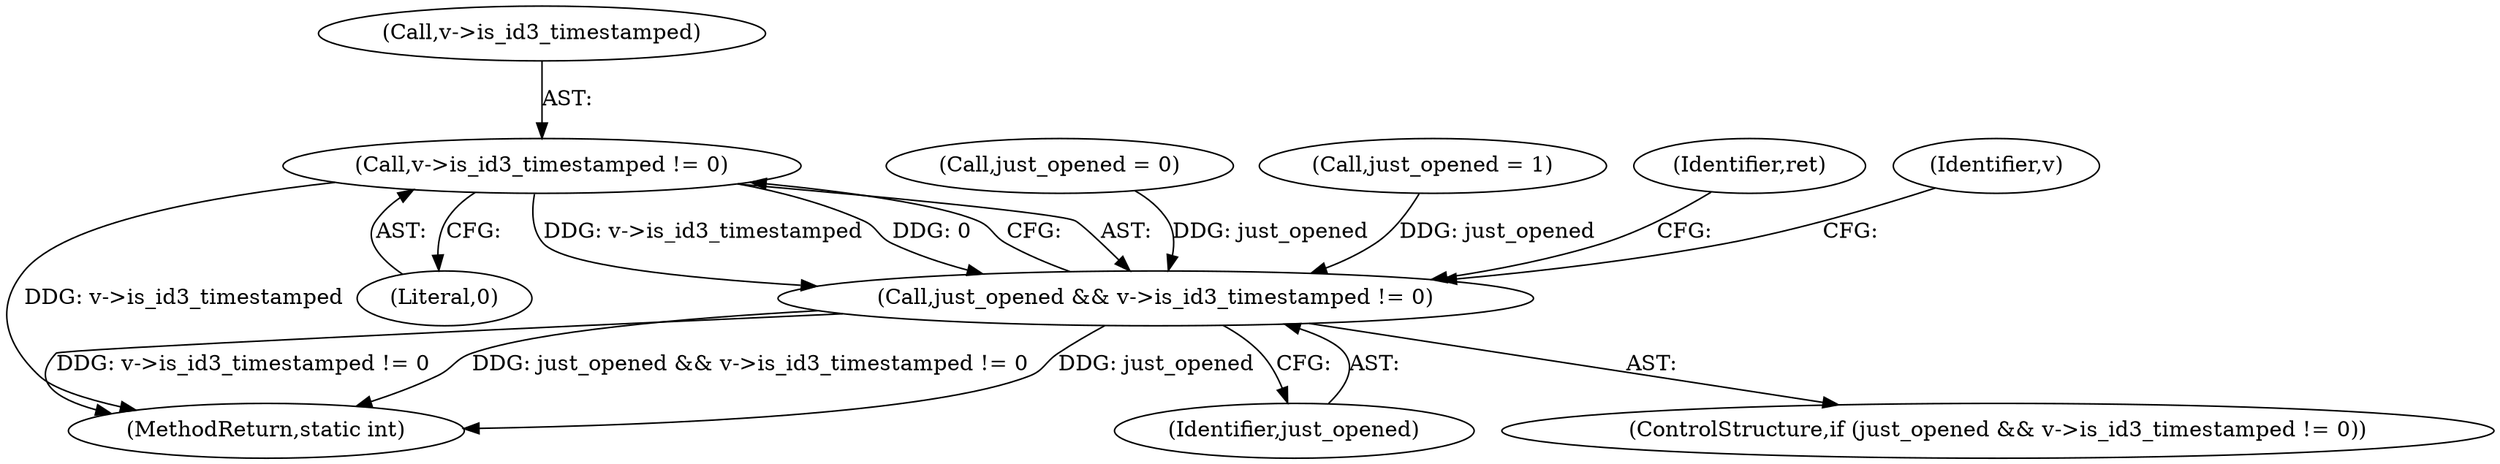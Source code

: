 digraph "0_FFmpeg_7ec414892ddcad88313848494b6fc5f437c9ca4a@pointer" {
"1000439" [label="(Call,v->is_id3_timestamped != 0)"];
"1000437" [label="(Call,just_opened && v->is_id3_timestamped != 0)"];
"1000436" [label="(ControlStructure,if (just_opened && v->is_id3_timestamped != 0))"];
"1000440" [label="(Call,v->is_id3_timestamped)"];
"1000127" [label="(Call,just_opened = 0)"];
"1000385" [label="(Call,just_opened = 1)"];
"1000437" [label="(Call,just_opened && v->is_id3_timestamped != 0)"];
"1000452" [label="(Identifier,ret)"];
"1000446" [label="(Identifier,v)"];
"1000439" [label="(Call,v->is_id3_timestamped != 0)"];
"1000473" [label="(MethodReturn,static int)"];
"1000443" [label="(Literal,0)"];
"1000438" [label="(Identifier,just_opened)"];
"1000439" -> "1000437"  [label="AST: "];
"1000439" -> "1000443"  [label="CFG: "];
"1000440" -> "1000439"  [label="AST: "];
"1000443" -> "1000439"  [label="AST: "];
"1000437" -> "1000439"  [label="CFG: "];
"1000439" -> "1000473"  [label="DDG: v->is_id3_timestamped"];
"1000439" -> "1000437"  [label="DDG: v->is_id3_timestamped"];
"1000439" -> "1000437"  [label="DDG: 0"];
"1000437" -> "1000436"  [label="AST: "];
"1000437" -> "1000438"  [label="CFG: "];
"1000438" -> "1000437"  [label="AST: "];
"1000446" -> "1000437"  [label="CFG: "];
"1000452" -> "1000437"  [label="CFG: "];
"1000437" -> "1000473"  [label="DDG: just_opened && v->is_id3_timestamped != 0"];
"1000437" -> "1000473"  [label="DDG: just_opened"];
"1000437" -> "1000473"  [label="DDG: v->is_id3_timestamped != 0"];
"1000127" -> "1000437"  [label="DDG: just_opened"];
"1000385" -> "1000437"  [label="DDG: just_opened"];
}
